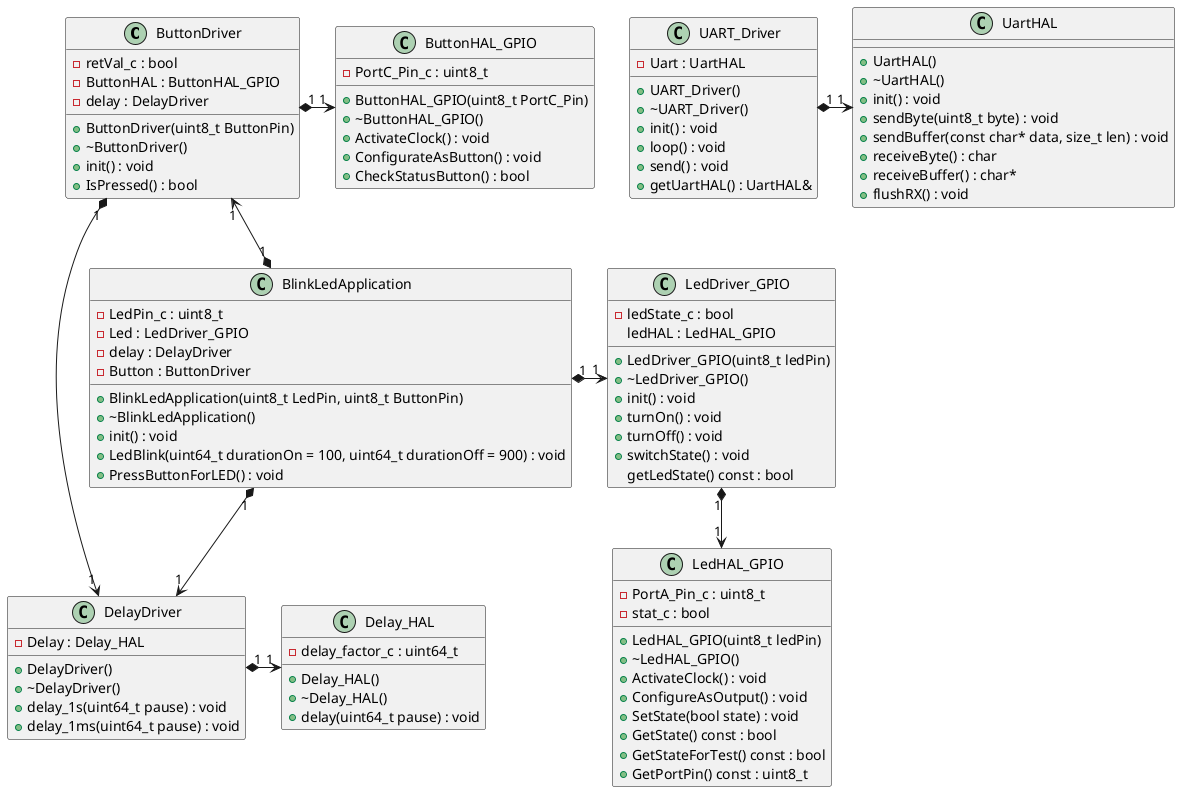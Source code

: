 
@startuml Build 1 - Press Button for LED

class ButtonDriver
{
  +ButtonDriver(uint8_t ButtonPin)
  +~ButtonDriver()
  +init() : void
  +IsPressed() : bool
  -retVal_c : bool
  -ButtonHAL : ButtonHAL_GPIO
  -delay : DelayDriver
}

ButtonDriver "1" *-r-> "1" DelayDriver
ButtonDriver "1" *-r-> "1" ButtonHAL_GPIO

class ButtonHAL_GPIO
{
    +ButtonHAL_GPIO(uint8_t PortC_Pin)
    +~ButtonHAL_GPIO()
    +ActivateClock() : void
    +ConfigurateAsButton() : void
    +CheckStatusButton() : bool
    -PortC_Pin_c : uint8_t
}

class DelayDriver
{
    +DelayDriver()
    +~DelayDriver()
    +delay_1s(uint64_t pause) : void
    +delay_1ms(uint64_t pause) : void
    -Delay : Delay_HAL
}

DelayDriver "1" *-r-> "1" Delay_HAL

class Delay_HAL
{
    +Delay_HAL()
    +~Delay_HAL()
    +delay(uint64_t pause) : void
    -delay_factor_c : uint64_t
}

class BlinkLedApplication
{
    +BlinkLedApplication(uint8_t LedPin, uint8_t ButtonPin)
    +~BlinkLedApplication()
    +init() : void
    +LedBlink(uint64_t durationOn = 100, uint64_t durationOff = 900) : void
    +PressButtonForLED() : void
    -LedPin_c : uint8_t
    -Led : LedDriver_GPIO
    -delay : DelayDriver
    -Button : ButtonDriver
}

BlinkLedApplication "1" *-r-> "1" LedDriver_GPIO
BlinkLedApplication "1" *-d-> "1" DelayDriver
BlinkLedApplication "1" *-u-> "1" ButtonDriver

class LedDriver_GPIO
{
    +LedDriver_GPIO(uint8_t ledPin)
    +~LedDriver_GPIO()
    +init() : void
    +turnOn() : void
    +turnOff() : void
    +switchState() : void
    getLedState() const : bool
    -ledState_c : bool
    ledHAL : LedHAL_GPIO
}

LedDriver_GPIO "1" *--> "1" LedHAL_GPIO

class LedHAL_GPIO
{
    +LedHAL_GPIO(uint8_t ledPin)
    +~LedHAL_GPIO()
    +ActivateClock() : void
    +ConfigureAsOutput() : void
    +SetState(bool state) : void
    +GetState() const : bool
    +GetStateForTest() const : bool
    +GetPortPin() const : uint8_t
    -PortA_Pin_c : uint8_t
    -stat_c : bool
}

class UART_Driver
{
    +UART_Driver()
    +~UART_Driver()
    +init() : void
    +loop() : void
    +send() : void
    +getUartHAL() : UartHAL&
    -Uart : UartHAL
}

together{
    UART_Driver "1" *-r-> "1" UartHAL
}

class UartHAL
{
    +UartHAL()
    +~UartHAL()
    +init() : void
    +sendByte(uint8_t byte) : void
    +sendBuffer(const char* data, size_t len) : void
    +receiveByte() : char
    +receiveBuffer() : char*
    +flushRX() : void
}

@enduml
